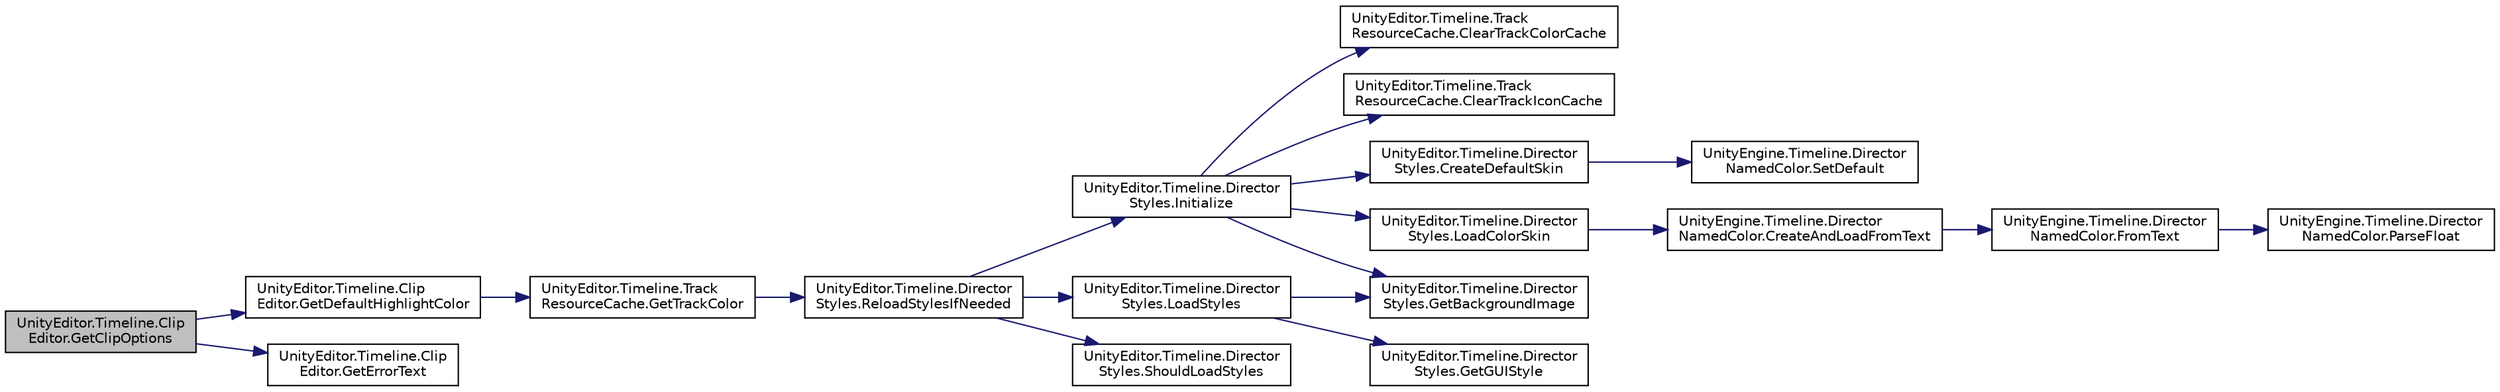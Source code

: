 digraph "UnityEditor.Timeline.ClipEditor.GetClipOptions"
{
 // LATEX_PDF_SIZE
  edge [fontname="Helvetica",fontsize="10",labelfontname="Helvetica",labelfontsize="10"];
  node [fontname="Helvetica",fontsize="10",shape=record];
  rankdir="LR";
  Node1 [label="UnityEditor.Timeline.Clip\lEditor.GetClipOptions",height=0.2,width=0.4,color="black", fillcolor="grey75", style="filled", fontcolor="black",tooltip="Implement this method to override the default options for drawing a clip."];
  Node1 -> Node2 [color="midnightblue",fontsize="10",style="solid",fontname="Helvetica"];
  Node2 [label="UnityEditor.Timeline.Clip\lEditor.GetDefaultHighlightColor",height=0.2,width=0.4,color="black", fillcolor="white", style="filled",URL="$class_unity_editor_1_1_timeline_1_1_clip_editor.html#ab8b1aa2a6fa48c5f01fb91adb75812ad",tooltip="The color drawn under the clip. By default, the color is the same as the track color."];
  Node2 -> Node3 [color="midnightblue",fontsize="10",style="solid",fontname="Helvetica"];
  Node3 [label="UnityEditor.Timeline.Track\lResourceCache.GetTrackColor",height=0.2,width=0.4,color="black", fillcolor="white", style="filled",URL="$class_unity_editor_1_1_timeline_1_1_track_resource_cache.html#a29a0328cf46ba198f5be5f80fc8e8e9c",tooltip=" "];
  Node3 -> Node4 [color="midnightblue",fontsize="10",style="solid",fontname="Helvetica"];
  Node4 [label="UnityEditor.Timeline.Director\lStyles.ReloadStylesIfNeeded",height=0.2,width=0.4,color="black", fillcolor="white", style="filled",URL="$class_unity_editor_1_1_timeline_1_1_director_styles.html#a732bfd255994e36e43c4b7fe1567738e",tooltip=" "];
  Node4 -> Node5 [color="midnightblue",fontsize="10",style="solid",fontname="Helvetica"];
  Node5 [label="UnityEditor.Timeline.Director\lStyles.Initialize",height=0.2,width=0.4,color="black", fillcolor="white", style="filled",URL="$class_unity_editor_1_1_timeline_1_1_director_styles.html#a95064df69f138503d9d118c3e4f884ac",tooltip=" "];
  Node5 -> Node6 [color="midnightblue",fontsize="10",style="solid",fontname="Helvetica"];
  Node6 [label="UnityEditor.Timeline.Track\lResourceCache.ClearTrackColorCache",height=0.2,width=0.4,color="black", fillcolor="white", style="filled",URL="$class_unity_editor_1_1_timeline_1_1_track_resource_cache.html#aa34d222123efa2c6f18e4270d294e8ec",tooltip=" "];
  Node5 -> Node7 [color="midnightblue",fontsize="10",style="solid",fontname="Helvetica"];
  Node7 [label="UnityEditor.Timeline.Track\lResourceCache.ClearTrackIconCache",height=0.2,width=0.4,color="black", fillcolor="white", style="filled",URL="$class_unity_editor_1_1_timeline_1_1_track_resource_cache.html#a75d06f95433e84f1b9fa4e98cee1b498",tooltip=" "];
  Node5 -> Node8 [color="midnightblue",fontsize="10",style="solid",fontname="Helvetica"];
  Node8 [label="UnityEditor.Timeline.Director\lStyles.CreateDefaultSkin",height=0.2,width=0.4,color="black", fillcolor="white", style="filled",URL="$class_unity_editor_1_1_timeline_1_1_director_styles.html#a40d1da307a9eddde2b653927a0c76a12",tooltip=" "];
  Node8 -> Node9 [color="midnightblue",fontsize="10",style="solid",fontname="Helvetica"];
  Node9 [label="UnityEngine.Timeline.Director\lNamedColor.SetDefault",height=0.2,width=0.4,color="black", fillcolor="white", style="filled",URL="$class_unity_engine_1_1_timeline_1_1_director_named_color.html#ac30021b15c2b374cb1e4e5f78f36c3c9",tooltip=" "];
  Node5 -> Node10 [color="midnightblue",fontsize="10",style="solid",fontname="Helvetica"];
  Node10 [label="UnityEditor.Timeline.Director\lStyles.GetBackgroundImage",height=0.2,width=0.4,color="black", fillcolor="white", style="filled",URL="$class_unity_editor_1_1_timeline_1_1_director_styles.html#ad1a6d796ba54107ec2692a823b4113c4",tooltip=" "];
  Node5 -> Node11 [color="midnightblue",fontsize="10",style="solid",fontname="Helvetica"];
  Node11 [label="UnityEditor.Timeline.Director\lStyles.LoadColorSkin",height=0.2,width=0.4,color="black", fillcolor="white", style="filled",URL="$class_unity_editor_1_1_timeline_1_1_director_styles.html#a2bc6cdd0bc76ca77a3eba0d6c38ea4cb",tooltip=" "];
  Node11 -> Node12 [color="midnightblue",fontsize="10",style="solid",fontname="Helvetica"];
  Node12 [label="UnityEngine.Timeline.Director\lNamedColor.CreateAndLoadFromText",height=0.2,width=0.4,color="black", fillcolor="white", style="filled",URL="$class_unity_engine_1_1_timeline_1_1_director_named_color.html#a506d7a97aee83d1459a5211d6292d701",tooltip=" "];
  Node12 -> Node13 [color="midnightblue",fontsize="10",style="solid",fontname="Helvetica"];
  Node13 [label="UnityEngine.Timeline.Director\lNamedColor.FromText",height=0.2,width=0.4,color="black", fillcolor="white", style="filled",URL="$class_unity_engine_1_1_timeline_1_1_director_named_color.html#acd308eaa128ca513fc5f6516809b23ae",tooltip=" "];
  Node13 -> Node14 [color="midnightblue",fontsize="10",style="solid",fontname="Helvetica"];
  Node14 [label="UnityEngine.Timeline.Director\lNamedColor.ParseFloat",height=0.2,width=0.4,color="black", fillcolor="white", style="filled",URL="$class_unity_engine_1_1_timeline_1_1_director_named_color.html#a233f6c5e89bc95ee416ea0fef435ef2e",tooltip=" "];
  Node4 -> Node15 [color="midnightblue",fontsize="10",style="solid",fontname="Helvetica"];
  Node15 [label="UnityEditor.Timeline.Director\lStyles.LoadStyles",height=0.2,width=0.4,color="black", fillcolor="white", style="filled",URL="$class_unity_editor_1_1_timeline_1_1_director_styles.html#afdd908e90ea7641b686d1400dbeba125",tooltip=" "];
  Node15 -> Node10 [color="midnightblue",fontsize="10",style="solid",fontname="Helvetica"];
  Node15 -> Node16 [color="midnightblue",fontsize="10",style="solid",fontname="Helvetica"];
  Node16 [label="UnityEditor.Timeline.Director\lStyles.GetGUIStyle",height=0.2,width=0.4,color="black", fillcolor="white", style="filled",URL="$class_unity_editor_1_1_timeline_1_1_director_styles.html#a5d06f3ba51299cb44424869a8f523735",tooltip=" "];
  Node4 -> Node17 [color="midnightblue",fontsize="10",style="solid",fontname="Helvetica"];
  Node17 [label="UnityEditor.Timeline.Director\lStyles.ShouldLoadStyles",height=0.2,width=0.4,color="black", fillcolor="white", style="filled",URL="$class_unity_editor_1_1_timeline_1_1_director_styles.html#a4c84034e08d5c681e2a21648d85268bc",tooltip=" "];
  Node1 -> Node18 [color="midnightblue",fontsize="10",style="solid",fontname="Helvetica"];
  Node18 [label="UnityEditor.Timeline.Clip\lEditor.GetErrorText",height=0.2,width=0.4,color="black", fillcolor="white", style="filled",URL="$class_unity_editor_1_1_timeline_1_1_clip_editor.html#a59ef2b27cdfd2e2b0f2331556c3da101",tooltip="Gets the error text for the specified clip."];
}
